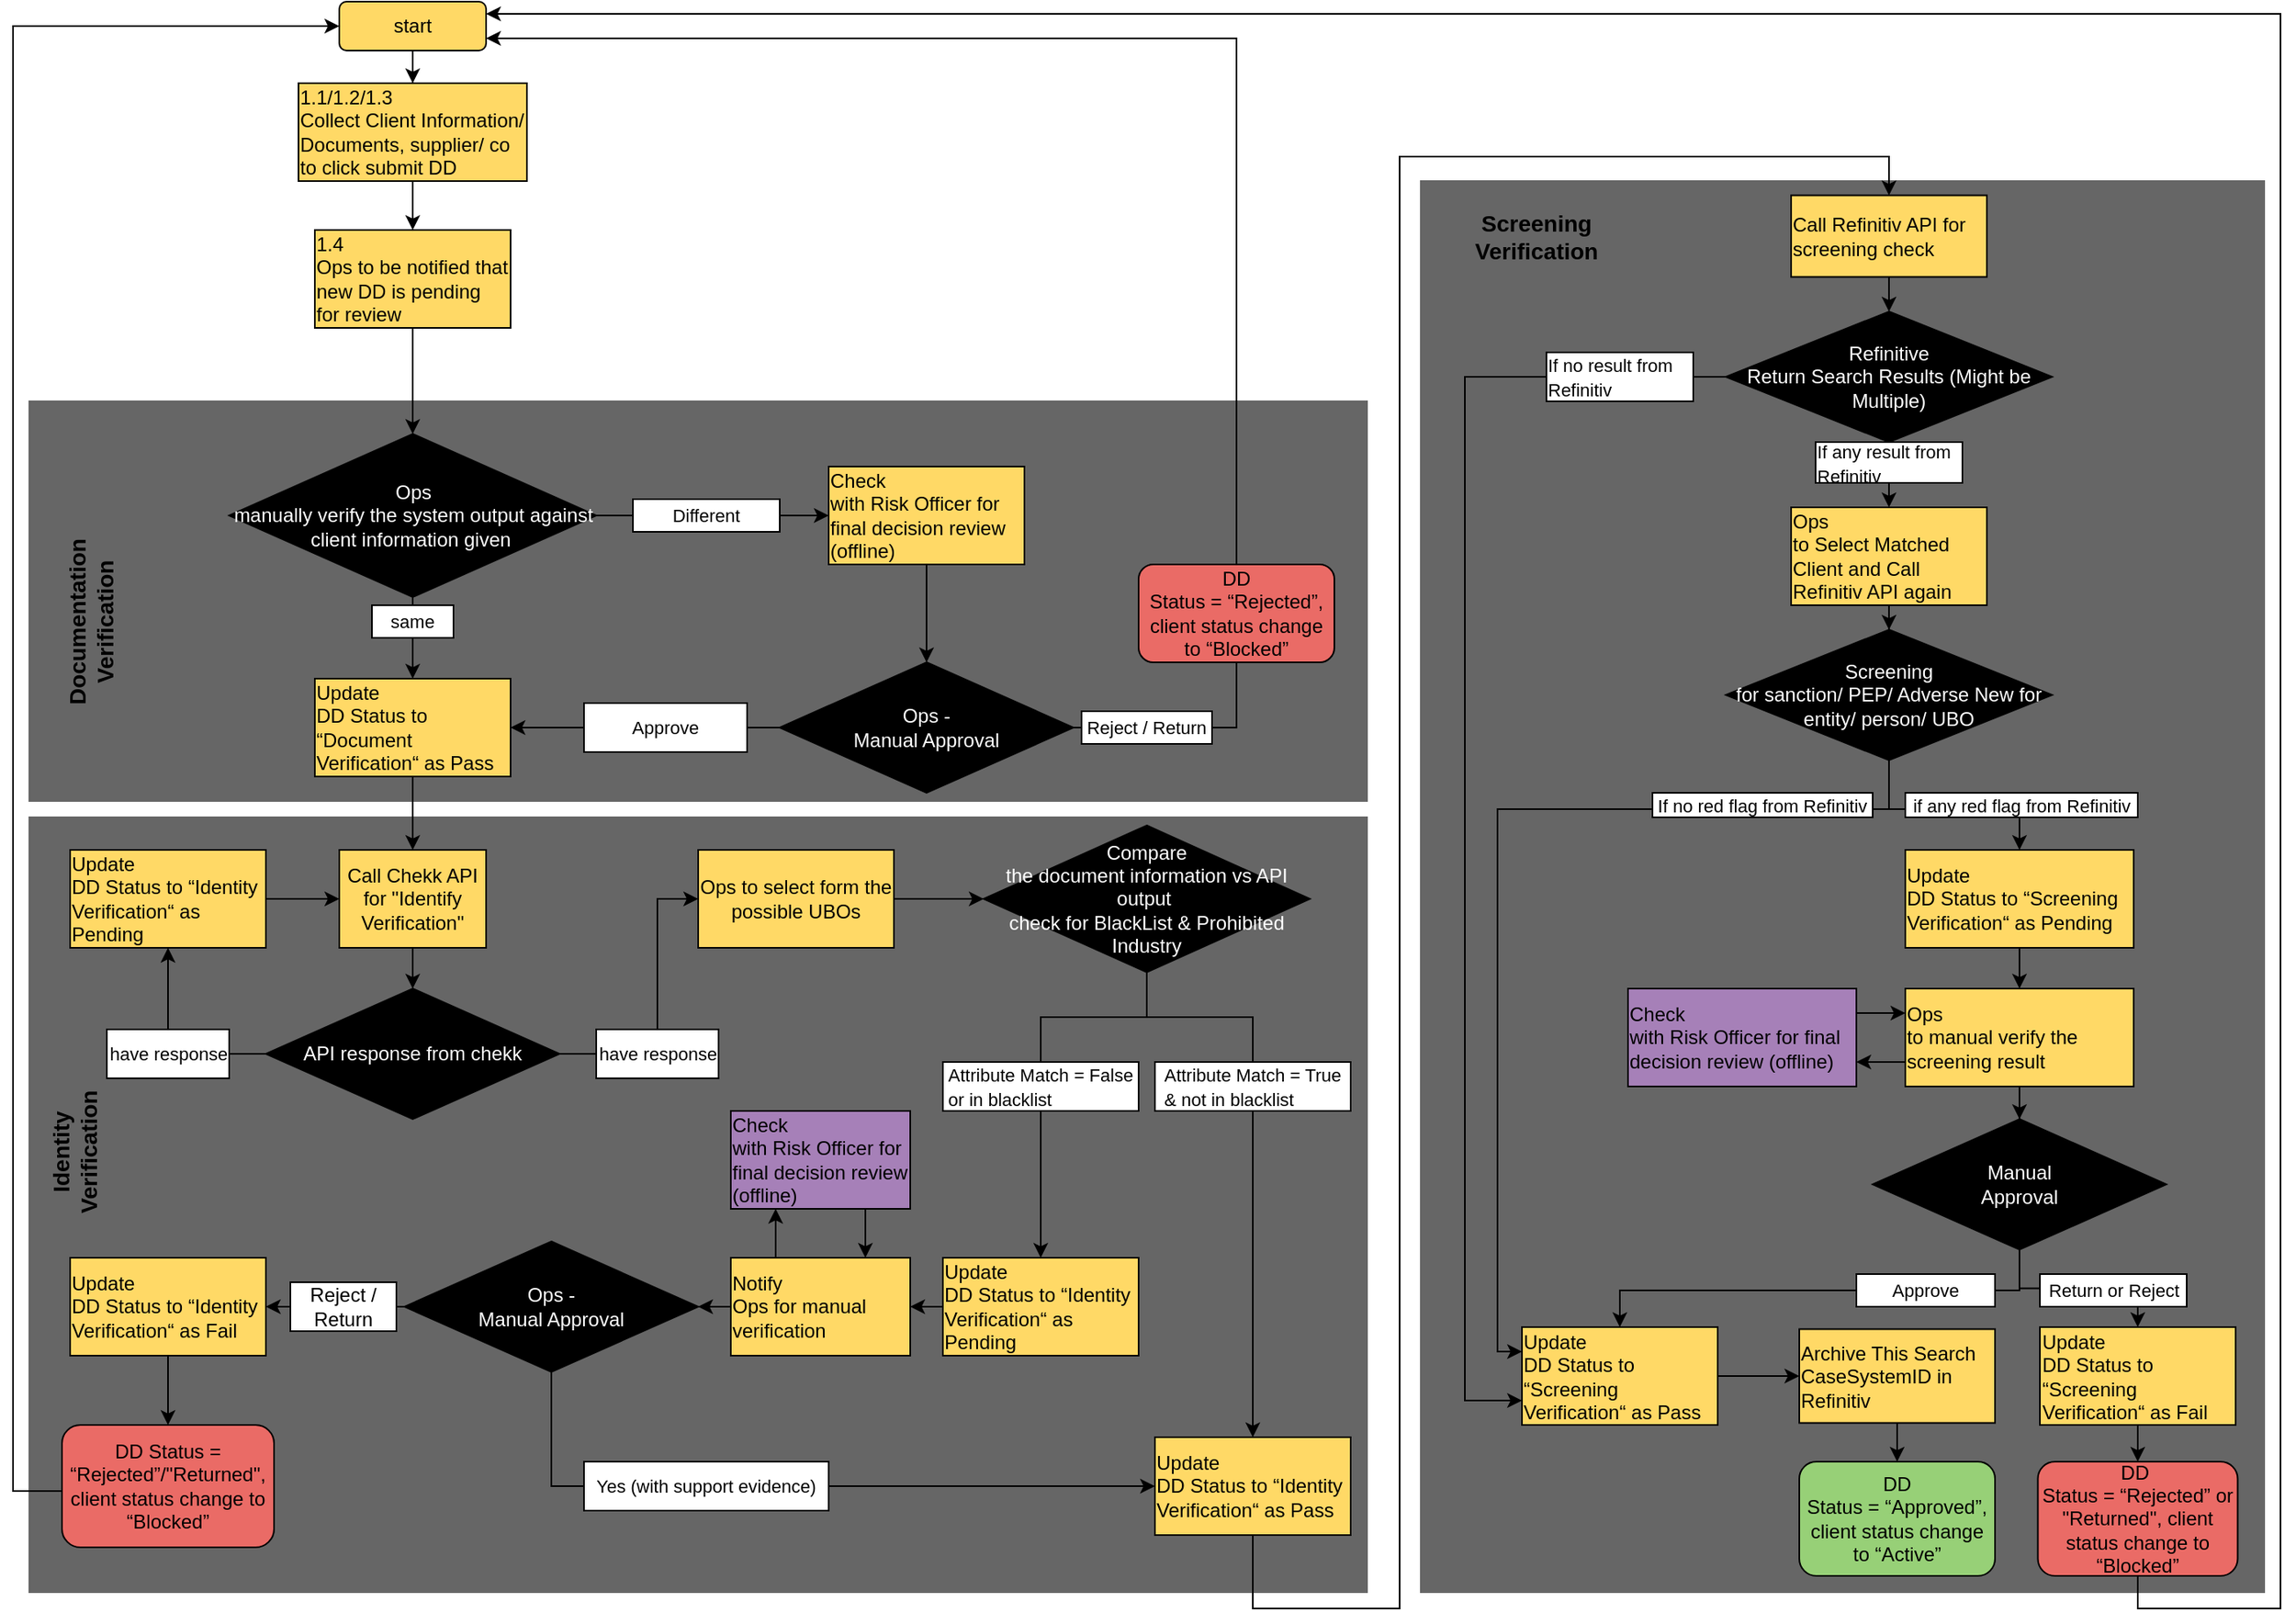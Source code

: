 <mxfile version="14.9.8" type="github" pages="2">
  <diagram id="kWHC2gG5g2iS88VrDAVs" name="Page-1">
    <mxGraphModel dx="1022" dy="2774" grid="1" gridSize="10" guides="1" tooltips="1" connect="1" arrows="1" fold="1" page="1" pageScale="1" pageWidth="1654" pageHeight="1169" math="0" shadow="0">
      <root>
        <mxCell id="0" />
        <mxCell id="1" parent="0" />
        <mxCell id="MEbzQi6l0P7NfeyUnzle-163" value="" style="rounded=0;whiteSpace=wrap;html=1;strokeColor=#666666;fillColor=#666666;fontColor=#333333;" vertex="1" parent="1">
          <mxGeometry x="1043" y="-2140" width="517" height="865" as="geometry" />
        </mxCell>
        <mxCell id="MEbzQi6l0P7NfeyUnzle-85" value="" style="rounded=0;whiteSpace=wrap;html=1;strokeColor=#666666;fillColor=#666666;fontColor=#333333;" vertex="1" parent="1">
          <mxGeometry x="190" y="-1750" width="820" height="475" as="geometry" />
        </mxCell>
        <mxCell id="MEbzQi6l0P7NfeyUnzle-8" value="" style="rounded=0;whiteSpace=wrap;html=1;strokeColor=#666666;fillColor=#666666;fontColor=#333333;" vertex="1" parent="1">
          <mxGeometry x="190" y="-2005" width="820" height="245" as="geometry" />
        </mxCell>
        <mxCell id="MEbzQi6l0P7NfeyUnzle-103" style="edgeStyle=orthogonalEdgeStyle;rounded=0;orthogonalLoop=1;jettySize=auto;html=1;entryX=0.5;entryY=0;entryDx=0;entryDy=0;" edge="1" parent="1" source="6H2roo1ruMOSqoAHm1sy-2" target="6H2roo1ruMOSqoAHm1sy-4">
          <mxGeometry relative="1" as="geometry" />
        </mxCell>
        <mxCell id="6H2roo1ruMOSqoAHm1sy-2" value="start" style="rounded=1;whiteSpace=wrap;html=1;fillColor=#FFD966;" parent="1" vertex="1">
          <mxGeometry x="380" y="-2250" width="90" height="30" as="geometry" />
        </mxCell>
        <mxCell id="MEbzQi6l0P7NfeyUnzle-100" style="edgeStyle=orthogonalEdgeStyle;rounded=0;orthogonalLoop=1;jettySize=auto;html=1;entryX=0.5;entryY=0;entryDx=0;entryDy=0;" edge="1" parent="1" source="6H2roo1ruMOSqoAHm1sy-4" target="6H2roo1ruMOSqoAHm1sy-6">
          <mxGeometry relative="1" as="geometry" />
        </mxCell>
        <mxCell id="6H2roo1ruMOSqoAHm1sy-4" value="&lt;p style=&quot;margin-top: 0pt ; margin-bottom: 0pt ; margin-left: 0in ; text-align: left ; direction: ltr ; unicode-bidi: embed ; word-break: normal&quot;&gt;&lt;span style=&quot;font-family: &amp;#34;arial&amp;#34;&quot;&gt;&lt;font style=&quot;font-size: 12px&quot;&gt;1.1/1.2/1.3&lt;br&gt;Collect Client Information/ Documents, supplier/ co to click submit DD&lt;/font&gt;&lt;/span&gt;&lt;/p&gt;" style="rounded=0;whiteSpace=wrap;html=1;fillColor=#FFD966;" parent="1" vertex="1">
          <mxGeometry x="355" y="-2200" width="140" height="60" as="geometry" />
        </mxCell>
        <mxCell id="MEbzQi6l0P7NfeyUnzle-101" style="edgeStyle=orthogonalEdgeStyle;rounded=0;orthogonalLoop=1;jettySize=auto;html=1;entryX=0.5;entryY=0;entryDx=0;entryDy=0;" edge="1" parent="1" source="6H2roo1ruMOSqoAHm1sy-6" target="6H2roo1ruMOSqoAHm1sy-8">
          <mxGeometry relative="1" as="geometry" />
        </mxCell>
        <mxCell id="6H2roo1ruMOSqoAHm1sy-6" value="&lt;p style=&quot;margin-top: 0pt ; margin-bottom: 0pt ; margin-left: 0in ; text-align: left ; direction: ltr ; unicode-bidi: embed ; word-break: normal&quot;&gt;&lt;span style=&quot;font-family: &amp;#34;arial&amp;#34;&quot;&gt;&lt;font style=&quot;font-size: 12px&quot;&gt;1.4&lt;br&gt;Ops to be notified that new DD is pending for review&lt;/font&gt;&lt;/span&gt;&lt;/p&gt;" style="rounded=0;whiteSpace=wrap;html=1;fillColor=#FFD966;" parent="1" vertex="1">
          <mxGeometry x="365" y="-2110" width="120" height="60" as="geometry" />
        </mxCell>
        <mxCell id="6H2roo1ruMOSqoAHm1sy-10" style="edgeStyle=orthogonalEdgeStyle;rounded=0;orthogonalLoop=1;jettySize=auto;html=1;startArrow=none;entryX=0;entryY=0.5;entryDx=0;entryDy=0;" parent="1" source="6H2roo1ruMOSqoAHm1sy-11" edge="1" target="6H2roo1ruMOSqoAHm1sy-13">
          <mxGeometry relative="1" as="geometry">
            <mxPoint x="680" y="-1935" as="targetPoint" />
          </mxGeometry>
        </mxCell>
        <mxCell id="MEbzQi6l0P7NfeyUnzle-104" style="edgeStyle=orthogonalEdgeStyle;rounded=0;orthogonalLoop=1;jettySize=auto;html=1;entryX=0.5;entryY=0;entryDx=0;entryDy=0;" edge="1" parent="1" source="6H2roo1ruMOSqoAHm1sy-8" target="MEbzQi6l0P7NfeyUnzle-5">
          <mxGeometry relative="1" as="geometry" />
        </mxCell>
        <mxCell id="6H2roo1ruMOSqoAHm1sy-8" value="&lt;p style=&quot;margin-top: 0pt ; margin-bottom: 0pt ; margin-left: 0in ; direction: ltr ; unicode-bidi: embed ; word-break: normal&quot;&gt;&lt;span style=&quot;font-family: &amp;#34;arial&amp;#34; ; color: white&quot;&gt;&lt;font style=&quot;font-size: 12px&quot;&gt;Ops&lt;br&gt;manually verify the system output against client information given&amp;nbsp;&lt;/font&gt;&lt;/span&gt;&lt;/p&gt;" style="rhombus;whiteSpace=wrap;html=1;fillColor=#000000;strokeColor=#000000;" parent="1" vertex="1">
          <mxGeometry x="312.5" y="-1985" width="225" height="100" as="geometry" />
        </mxCell>
        <mxCell id="6H2roo1ruMOSqoAHm1sy-12" value="&lt;font style=&quot;font-size: 11px&quot;&gt;same&lt;/font&gt;" style="rounded=0;whiteSpace=wrap;html=1;strokeColor=#000000;fillColor=#FFFFFF;" parent="1" vertex="1">
          <mxGeometry x="400" y="-1880" width="50" height="20" as="geometry" />
        </mxCell>
        <mxCell id="6H2roo1ruMOSqoAHm1sy-14" style="edgeStyle=orthogonalEdgeStyle;rounded=0;orthogonalLoop=1;jettySize=auto;html=1;entryX=0.5;entryY=0;entryDx=0;entryDy=0;" parent="1" source="6H2roo1ruMOSqoAHm1sy-13" edge="1" target="MEbzQi6l0P7NfeyUnzle-1">
          <mxGeometry relative="1" as="geometry">
            <mxPoint x="740" y="-1835" as="targetPoint" />
          </mxGeometry>
        </mxCell>
        <mxCell id="6H2roo1ruMOSqoAHm1sy-13" value="&lt;p style=&quot;margin-top: 0pt ; margin-bottom: 0pt ; margin-left: 0in ; text-align: left ; direction: ltr ; unicode-bidi: embed ; word-break: normal&quot;&gt;&lt;span style=&quot;font-family: &amp;#34;arial&amp;#34;&quot;&gt;&lt;font style=&quot;font-size: 12px&quot;&gt;Check&lt;br&gt;with Risk Officer for final decision review (offline)&lt;/font&gt;&lt;/span&gt;&lt;/p&gt;" style="rounded=0;whiteSpace=wrap;html=1;strokeColor=#000000;fillColor=#FFD966;" parent="1" vertex="1">
          <mxGeometry x="680" y="-1965" width="120" height="60" as="geometry" />
        </mxCell>
        <mxCell id="MEbzQi6l0P7NfeyUnzle-6" style="edgeStyle=orthogonalEdgeStyle;rounded=0;orthogonalLoop=1;jettySize=auto;html=1;exitX=0;exitY=0.5;exitDx=0;exitDy=0;" edge="1" parent="1" source="MEbzQi6l0P7NfeyUnzle-1" target="MEbzQi6l0P7NfeyUnzle-5">
          <mxGeometry relative="1" as="geometry" />
        </mxCell>
        <mxCell id="MEbzQi6l0P7NfeyUnzle-102" style="edgeStyle=orthogonalEdgeStyle;rounded=0;orthogonalLoop=1;jettySize=auto;html=1;exitX=1;exitY=0.5;exitDx=0;exitDy=0;entryX=1;entryY=0.75;entryDx=0;entryDy=0;" edge="1" parent="1" source="MEbzQi6l0P7NfeyUnzle-1" target="6H2roo1ruMOSqoAHm1sy-2">
          <mxGeometry relative="1" as="geometry">
            <Array as="points">
              <mxPoint x="930" y="-1805" />
              <mxPoint x="930" y="-2227" />
            </Array>
          </mxGeometry>
        </mxCell>
        <mxCell id="MEbzQi6l0P7NfeyUnzle-1" value="&lt;p style=&quot;margin-top: 0pt ; margin-bottom: 0pt ; margin-left: 0in ; direction: ltr ; unicode-bidi: embed ; word-break: normal&quot;&gt;&lt;span style=&quot;font-family: &amp;#34;arial&amp;#34; ; color: white&quot;&gt;&lt;font style=&quot;font-size: 12px&quot;&gt;Ops -&lt;br&gt;Manual Approval&lt;/font&gt;&lt;/span&gt;&lt;/p&gt;" style="rhombus;whiteSpace=wrap;html=1;strokeColor=#000000;fillColor=#000000;" vertex="1" parent="1">
          <mxGeometry x="650" y="-1845" width="180" height="80" as="geometry" />
        </mxCell>
        <mxCell id="MEbzQi6l0P7NfeyUnzle-3" value="&lt;font style=&quot;font-size: 11px&quot;&gt;Reject / Return&lt;/font&gt;" style="rounded=0;whiteSpace=wrap;html=1;strokeColor=#000000;fillColor=#FFFFFF;" vertex="1" parent="1">
          <mxGeometry x="835" y="-1815" width="80" height="20" as="geometry" />
        </mxCell>
        <mxCell id="MEbzQi6l0P7NfeyUnzle-4" value="&lt;p style=&quot;margin-top: 0pt ; margin-bottom: 0pt ; margin-left: 0in ; text-align: left ; direction: ltr ; unicode-bidi: embed ; word-break: normal&quot;&gt;&lt;font face=&quot;arial&quot;&gt;&lt;span style=&quot;font-size: 11px&quot;&gt;Approve&lt;/span&gt;&lt;/font&gt;&lt;/p&gt;" style="rounded=0;whiteSpace=wrap;html=1;strokeColor=#000000;fillColor=#FFFFFF;" vertex="1" parent="1">
          <mxGeometry x="530" y="-1820" width="100" height="30" as="geometry" />
        </mxCell>
        <mxCell id="MEbzQi6l0P7NfeyUnzle-15" style="edgeStyle=orthogonalEdgeStyle;rounded=0;orthogonalLoop=1;jettySize=auto;html=1;entryX=0.5;entryY=0;entryDx=0;entryDy=0;" edge="1" parent="1" source="MEbzQi6l0P7NfeyUnzle-5" target="MEbzQi6l0P7NfeyUnzle-63">
          <mxGeometry relative="1" as="geometry">
            <mxPoint x="430" y="-1860" as="targetPoint" />
          </mxGeometry>
        </mxCell>
        <mxCell id="MEbzQi6l0P7NfeyUnzle-5" value="&lt;p style=&quot;margin-top: 0pt ; margin-bottom: 0pt ; margin-left: 0in ; text-align: left ; direction: ltr ; unicode-bidi: embed ; word-break: normal&quot;&gt;&lt;span style=&quot;font-family: &amp;#34;arial&amp;#34;&quot;&gt;&lt;font style=&quot;font-size: 12px&quot;&gt;Update&lt;br&gt;DD Status to “Document Verification“ as Pass&amp;nbsp;&lt;/font&gt;&lt;/span&gt;&lt;/p&gt;" style="rounded=0;whiteSpace=wrap;html=1;strokeColor=#000000;fillColor=#FFD966;" vertex="1" parent="1">
          <mxGeometry x="365" y="-1835" width="120" height="60" as="geometry" />
        </mxCell>
        <mxCell id="MEbzQi6l0P7NfeyUnzle-9" value="&lt;b&gt;&lt;font style=&quot;font-size: 14px&quot;&gt;Documentation Verification&lt;/font&gt;&lt;/b&gt;" style="text;html=1;strokeColor=none;fillColor=none;align=center;verticalAlign=middle;whiteSpace=wrap;rounded=0;rotation=-90;" vertex="1" parent="1">
          <mxGeometry x="170" y="-1895" width="115" height="50" as="geometry" />
        </mxCell>
        <mxCell id="MEbzQi6l0P7NfeyUnzle-98" style="edgeStyle=orthogonalEdgeStyle;rounded=0;orthogonalLoop=1;jettySize=auto;html=1;exitX=0.5;exitY=1;exitDx=0;exitDy=0;entryX=0.5;entryY=0;entryDx=0;entryDy=0;startArrow=none;" edge="1" parent="1" source="MEbzQi6l0P7NfeyUnzle-17" target="MEbzQi6l0P7NfeyUnzle-20">
          <mxGeometry relative="1" as="geometry" />
        </mxCell>
        <mxCell id="MEbzQi6l0P7NfeyUnzle-125" style="edgeStyle=orthogonalEdgeStyle;rounded=0;orthogonalLoop=1;jettySize=auto;html=1;entryX=0.5;entryY=0;entryDx=0;entryDy=0;startArrow=none;" edge="1" parent="1" source="MEbzQi6l0P7NfeyUnzle-16" target="MEbzQi6l0P7NfeyUnzle-18">
          <mxGeometry relative="1" as="geometry" />
        </mxCell>
        <mxCell id="MEbzQi6l0P7NfeyUnzle-11" value="&lt;p style=&quot;margin-top: 0pt ; margin-bottom: 0pt ; margin-left: 0in ; direction: ltr ; unicode-bidi: embed ; word-break: normal&quot;&gt;&lt;span style=&quot;font-family: &amp;#34;arial&amp;#34; ; color: white&quot;&gt;&lt;font style=&quot;font-size: 12px&quot;&gt;Compare&lt;br&gt;the document information vs API output&amp;nbsp;&lt;/font&gt;&lt;/span&gt;&lt;/p&gt;&lt;span style=&quot;color: rgb(255 , 255 , 255) ; font-family: &amp;#34;arial&amp;#34;&quot;&gt;check for BlackList &amp;amp; Prohibited Industry&lt;/span&gt;" style="rhombus;whiteSpace=wrap;html=1;strokeColor=#000000;fillColor=#000000;" vertex="1" parent="1">
          <mxGeometry x="775" y="-1745" width="200" height="90" as="geometry" />
        </mxCell>
        <mxCell id="MEbzQi6l0P7NfeyUnzle-107" style="edgeStyle=orthogonalEdgeStyle;rounded=0;orthogonalLoop=1;jettySize=auto;html=1;entryX=0;entryY=0.5;entryDx=0;entryDy=0;" edge="1" parent="1" source="MEbzQi6l0P7NfeyUnzle-13" target="MEbzQi6l0P7NfeyUnzle-11">
          <mxGeometry relative="1" as="geometry" />
        </mxCell>
        <mxCell id="MEbzQi6l0P7NfeyUnzle-13" value="Ops to select form the possible UBOs" style="rounded=0;whiteSpace=wrap;html=1;strokeColor=#000000;fillColor=#FFD966;" vertex="1" parent="1">
          <mxGeometry x="600" y="-1730" width="120" height="60" as="geometry" />
        </mxCell>
        <mxCell id="MEbzQi6l0P7NfeyUnzle-72" style="edgeStyle=orthogonalEdgeStyle;rounded=0;orthogonalLoop=1;jettySize=auto;html=1;exitX=0;exitY=0.5;exitDx=0;exitDy=0;entryX=1;entryY=0.5;entryDx=0;entryDy=0;" edge="1" parent="1" source="MEbzQi6l0P7NfeyUnzle-18" target="MEbzQi6l0P7NfeyUnzle-22">
          <mxGeometry relative="1" as="geometry" />
        </mxCell>
        <mxCell id="MEbzQi6l0P7NfeyUnzle-18" value="&lt;p style=&quot;margin-top: 0pt ; margin-bottom: 0pt ; margin-left: 0in ; text-align: left ; direction: ltr ; unicode-bidi: embed ; word-break: normal&quot;&gt;&lt;span style=&quot;font-family: &amp;#34;arial&amp;#34;&quot;&gt;&lt;font style=&quot;font-size: 12px&quot;&gt;Update&lt;br&gt;DD Status to “Identity Verification“ as Pending&lt;/font&gt;&lt;/span&gt;&lt;/p&gt;" style="rounded=0;whiteSpace=wrap;html=1;strokeColor=#000000;fillColor=#FFD966;" vertex="1" parent="1">
          <mxGeometry x="750" y="-1480" width="120" height="60" as="geometry" />
        </mxCell>
        <mxCell id="MEbzQi6l0P7NfeyUnzle-145" style="edgeStyle=orthogonalEdgeStyle;rounded=0;orthogonalLoop=1;jettySize=auto;html=1;entryX=0.5;entryY=0;entryDx=0;entryDy=0;" edge="1" parent="1" source="MEbzQi6l0P7NfeyUnzle-20" target="MEbzQi6l0P7NfeyUnzle-40">
          <mxGeometry relative="1" as="geometry">
            <Array as="points">
              <mxPoint x="940" y="-1265" />
              <mxPoint x="1030" y="-1265" />
              <mxPoint x="1030" y="-2155" />
              <mxPoint x="1330" y="-2155" />
            </Array>
          </mxGeometry>
        </mxCell>
        <mxCell id="MEbzQi6l0P7NfeyUnzle-20" value="&lt;p style=&quot;margin-top: 0pt ; margin-bottom: 0pt ; margin-left: 0in ; text-align: left ; direction: ltr ; unicode-bidi: embed ; word-break: normal&quot;&gt;&lt;span style=&quot;font-family: &amp;#34;arial&amp;#34;&quot;&gt;&lt;font style=&quot;font-size: 12px&quot;&gt;Update&lt;br&gt;DD Status to “Identity Verification“ as Pass&lt;/font&gt;&lt;/span&gt;&lt;/p&gt;" style="rounded=0;whiteSpace=wrap;html=1;strokeColor=#000000;fillColor=#FFD966;" vertex="1" parent="1">
          <mxGeometry x="880" y="-1370" width="120" height="60" as="geometry" />
        </mxCell>
        <mxCell id="MEbzQi6l0P7NfeyUnzle-132" style="edgeStyle=orthogonalEdgeStyle;rounded=0;orthogonalLoop=1;jettySize=auto;html=1;entryX=1;entryY=0.5;entryDx=0;entryDy=0;" edge="1" parent="1" source="MEbzQi6l0P7NfeyUnzle-22" target="MEbzQi6l0P7NfeyUnzle-31">
          <mxGeometry relative="1" as="geometry" />
        </mxCell>
        <mxCell id="MEbzQi6l0P7NfeyUnzle-167" style="edgeStyle=orthogonalEdgeStyle;rounded=0;orthogonalLoop=1;jettySize=auto;html=1;entryX=0.25;entryY=1;entryDx=0;entryDy=0;exitX=0.25;exitY=0;exitDx=0;exitDy=0;" edge="1" parent="1" source="MEbzQi6l0P7NfeyUnzle-22" target="MEbzQi6l0P7NfeyUnzle-24">
          <mxGeometry relative="1" as="geometry" />
        </mxCell>
        <mxCell id="MEbzQi6l0P7NfeyUnzle-22" value="&lt;p style=&quot;margin-top: 0pt ; margin-bottom: 0pt ; margin-left: 0in ; text-align: left ; direction: ltr ; unicode-bidi: embed ; word-break: normal&quot;&gt;&lt;span style=&quot;font-family: &amp;#34;arial&amp;#34;&quot;&gt;&lt;font style=&quot;font-size: 12px&quot;&gt;Notify&lt;br&gt;Ops for manual verification&lt;/font&gt;&lt;/span&gt;&lt;/p&gt;" style="rounded=0;whiteSpace=wrap;html=1;strokeColor=#000000;fillColor=#FFD966;" vertex="1" parent="1">
          <mxGeometry x="620" y="-1480" width="110" height="60" as="geometry" />
        </mxCell>
        <mxCell id="MEbzQi6l0P7NfeyUnzle-166" style="edgeStyle=orthogonalEdgeStyle;rounded=0;orthogonalLoop=1;jettySize=auto;html=1;entryX=0.75;entryY=0;entryDx=0;entryDy=0;exitX=0.75;exitY=1;exitDx=0;exitDy=0;" edge="1" parent="1" source="MEbzQi6l0P7NfeyUnzle-24" target="MEbzQi6l0P7NfeyUnzle-22">
          <mxGeometry relative="1" as="geometry" />
        </mxCell>
        <mxCell id="MEbzQi6l0P7NfeyUnzle-24" value="&lt;p style=&quot;margin-top: 0pt ; margin-bottom: 0pt ; margin-left: 0in ; text-align: left ; direction: ltr ; unicode-bidi: embed ; word-break: normal&quot;&gt;&lt;span style=&quot;font-family: &amp;#34;arial&amp;#34;&quot;&gt;&lt;font style=&quot;font-size: 12px&quot;&gt;Check&lt;br&gt;with Risk Officer for final decision review (offline)&lt;/font&gt;&lt;/span&gt;&lt;/p&gt;" style="rounded=0;whiteSpace=wrap;html=1;strokeColor=#000000;fillColor=#A680B8;" vertex="1" parent="1">
          <mxGeometry x="620" y="-1570" width="110" height="60" as="geometry" />
        </mxCell>
        <mxCell id="MEbzQi6l0P7NfeyUnzle-87" style="edgeStyle=orthogonalEdgeStyle;rounded=0;orthogonalLoop=1;jettySize=auto;html=1;entryX=0.5;entryY=0;entryDx=0;entryDy=0;" edge="1" parent="1" source="MEbzQi6l0P7NfeyUnzle-30" target="MEbzQi6l0P7NfeyUnzle-37">
          <mxGeometry relative="1" as="geometry" />
        </mxCell>
        <mxCell id="MEbzQi6l0P7NfeyUnzle-30" value="&lt;p style=&quot;margin-top: 0pt ; margin-bottom: 0pt ; margin-left: 0in ; text-align: left ; direction: ltr ; unicode-bidi: embed ; word-break: normal&quot;&gt;&lt;span style=&quot;font-family: &amp;#34;arial&amp;#34;&quot;&gt;&lt;font style=&quot;font-size: 12px&quot;&gt;Update&lt;br&gt;DD Status to “Identity Verification“ as Fail&lt;/font&gt;&lt;/span&gt;&lt;/p&gt;" style="rounded=0;whiteSpace=wrap;html=1;strokeColor=#000000;fillColor=#FFD966;" vertex="1" parent="1">
          <mxGeometry x="215" y="-1480" width="120" height="60" as="geometry" />
        </mxCell>
        <mxCell id="MEbzQi6l0P7NfeyUnzle-136" style="edgeStyle=orthogonalEdgeStyle;rounded=0;orthogonalLoop=1;jettySize=auto;html=1;entryX=0;entryY=0.5;entryDx=0;entryDy=0;exitX=0.5;exitY=1;exitDx=0;exitDy=0;" edge="1" parent="1" source="MEbzQi6l0P7NfeyUnzle-31" target="MEbzQi6l0P7NfeyUnzle-20">
          <mxGeometry relative="1" as="geometry" />
        </mxCell>
        <mxCell id="MEbzQi6l0P7NfeyUnzle-138" style="edgeStyle=orthogonalEdgeStyle;rounded=0;orthogonalLoop=1;jettySize=auto;html=1;entryX=1;entryY=0.5;entryDx=0;entryDy=0;" edge="1" parent="1" source="MEbzQi6l0P7NfeyUnzle-31" target="MEbzQi6l0P7NfeyUnzle-30">
          <mxGeometry relative="1" as="geometry" />
        </mxCell>
        <mxCell id="MEbzQi6l0P7NfeyUnzle-31" value="&lt;p style=&quot;margin-top: 0pt ; margin-bottom: 0pt ; margin-left: 0in ; direction: ltr ; unicode-bidi: embed ; word-break: normal&quot;&gt;&lt;span style=&quot;font-family: &amp;#34;arial&amp;#34; ; color: white&quot;&gt;&lt;font style=&quot;font-size: 12px&quot;&gt;Ops -&lt;br&gt;Manual Approval&lt;/font&gt;&lt;/span&gt;&lt;/p&gt;" style="rhombus;whiteSpace=wrap;html=1;strokeColor=#000000;fillColor=#000000;" vertex="1" parent="1">
          <mxGeometry x="420" y="-1490" width="180" height="80" as="geometry" />
        </mxCell>
        <mxCell id="MEbzQi6l0P7NfeyUnzle-144" style="edgeStyle=orthogonalEdgeStyle;rounded=0;orthogonalLoop=1;jettySize=auto;html=1;entryX=0;entryY=0.5;entryDx=0;entryDy=0;exitX=0;exitY=0.5;exitDx=0;exitDy=0;" edge="1" parent="1" source="MEbzQi6l0P7NfeyUnzle-37" target="6H2roo1ruMOSqoAHm1sy-2">
          <mxGeometry relative="1" as="geometry">
            <Array as="points">
              <mxPoint x="180" y="-1337" />
              <mxPoint x="180" y="-2235" />
            </Array>
          </mxGeometry>
        </mxCell>
        <mxCell id="MEbzQi6l0P7NfeyUnzle-37" value="&lt;p style=&quot;margin-top: 0pt ; margin-bottom: 0pt ; margin-left: 0in ; direction: ltr ; unicode-bidi: embed ; word-break: normal&quot;&gt;&lt;span style=&quot;font-family: &amp;#34;arial&amp;#34;&quot;&gt;&lt;font style=&quot;font-size: 12px&quot;&gt;DD Status = “Rejected”/&quot;Returned&quot;, client status change to “Blocked”&lt;/font&gt;&lt;/span&gt;&lt;/p&gt;" style="rounded=1;whiteSpace=wrap;html=1;strokeColor=#000000;fillColor=#EA6B66;" vertex="1" parent="1">
          <mxGeometry x="210" y="-1377.5" width="130" height="75" as="geometry" />
        </mxCell>
        <mxCell id="MEbzQi6l0P7NfeyUnzle-83" style="edgeStyle=orthogonalEdgeStyle;rounded=0;orthogonalLoop=1;jettySize=auto;html=1;exitX=0.5;exitY=1;exitDx=0;exitDy=0;entryX=0.5;entryY=0;entryDx=0;entryDy=0;" edge="1" parent="1" source="MEbzQi6l0P7NfeyUnzle-40" target="MEbzQi6l0P7NfeyUnzle-41">
          <mxGeometry relative="1" as="geometry" />
        </mxCell>
        <mxCell id="MEbzQi6l0P7NfeyUnzle-40" value="&lt;p style=&quot;margin-top: 0pt ; margin-bottom: 0pt ; margin-left: 0in ; text-align: left ; direction: ltr ; unicode-bidi: embed ; word-break: normal&quot;&gt;&lt;font face=&quot;arial&quot;&gt;Call Refinitiv API for screening check&lt;/font&gt;&lt;/p&gt;" style="rounded=0;whiteSpace=wrap;html=1;strokeColor=#000000;fillColor=#FFD966;" vertex="1" parent="1">
          <mxGeometry x="1270" y="-2131.25" width="120" height="50" as="geometry" />
        </mxCell>
        <mxCell id="MEbzQi6l0P7NfeyUnzle-149" style="edgeStyle=orthogonalEdgeStyle;rounded=0;orthogonalLoop=1;jettySize=auto;html=1;entryX=0.5;entryY=0;entryDx=0;entryDy=0;startArrow=none;" edge="1" parent="1" target="MEbzQi6l0P7NfeyUnzle-47">
          <mxGeometry relative="1" as="geometry">
            <mxPoint x="1330" y="-1955" as="sourcePoint" />
          </mxGeometry>
        </mxCell>
        <mxCell id="MEbzQi6l0P7NfeyUnzle-174" style="edgeStyle=orthogonalEdgeStyle;rounded=0;orthogonalLoop=1;jettySize=auto;html=1;entryX=0;entryY=0.75;entryDx=0;entryDy=0;" edge="1" parent="1" source="MEbzQi6l0P7NfeyUnzle-41" target="MEbzQi6l0P7NfeyUnzle-62">
          <mxGeometry relative="1" as="geometry">
            <Array as="points">
              <mxPoint x="1070" y="-2020" />
              <mxPoint x="1070" y="-1392" />
            </Array>
          </mxGeometry>
        </mxCell>
        <mxCell id="MEbzQi6l0P7NfeyUnzle-41" value="&lt;p style=&quot;margin-top: 0pt ; margin-bottom: 0pt ; margin-left: 0in ; direction: ltr ; unicode-bidi: embed ; word-break: normal&quot;&gt;&lt;span style=&quot;font-family: &amp;#34;arial&amp;#34; ; color: white&quot;&gt;&lt;font style=&quot;font-size: 12px&quot;&gt;Refinitive&lt;br&gt;Return Search Results (Might be Multiple)&lt;/font&gt;&lt;/span&gt;&lt;/p&gt;" style="rhombus;whiteSpace=wrap;html=1;strokeColor=#000000;fillColor=#000000;" vertex="1" parent="1">
          <mxGeometry x="1230" y="-2060" width="200" height="80" as="geometry" />
        </mxCell>
        <mxCell id="MEbzQi6l0P7NfeyUnzle-43" value="&lt;p style=&quot;margin-top: 0pt ; margin-bottom: 0pt ; margin-left: 0in ; text-align: left ; direction: ltr ; unicode-bidi: embed ; word-break: normal&quot;&gt;&lt;font style=&quot;font-size: 11px&quot;&gt;&lt;span style=&quot;font-family: &amp;#34;arial&amp;#34;&quot;&gt;If no&amp;nbsp;&lt;/span&gt;&lt;span style=&quot;font-family: &amp;#34;arial&amp;#34;&quot;&gt;result from &lt;/span&gt;&lt;span style=&quot;font-family: &amp;#34;arial&amp;#34;&quot;&gt;Refinitiv&lt;/span&gt;&lt;/font&gt;&lt;/p&gt;" style="rounded=0;whiteSpace=wrap;html=1;strokeColor=#000000;fillColor=#FFFFFF;" vertex="1" parent="1">
          <mxGeometry x="1120" y="-2035" width="90" height="30" as="geometry" />
        </mxCell>
        <mxCell id="MEbzQi6l0P7NfeyUnzle-150" style="edgeStyle=orthogonalEdgeStyle;rounded=0;orthogonalLoop=1;jettySize=auto;html=1;entryX=0.5;entryY=0;entryDx=0;entryDy=0;" edge="1" parent="1" source="MEbzQi6l0P7NfeyUnzle-47" target="MEbzQi6l0P7NfeyUnzle-48">
          <mxGeometry relative="1" as="geometry" />
        </mxCell>
        <mxCell id="MEbzQi6l0P7NfeyUnzle-47" value="&lt;p style=&quot;margin-top: 0pt ; margin-bottom: 0pt ; margin-left: 0in ; text-align: left ; direction: ltr ; unicode-bidi: embed ; word-break: normal&quot;&gt;&lt;span style=&quot;font-family: &amp;#34;arial&amp;#34;&quot;&gt;&lt;font style=&quot;font-size: 12px&quot;&gt;Ops&lt;br&gt;to Select Matched Client and Call Refinitiv API again&lt;/font&gt;&lt;/span&gt;&lt;/p&gt;" style="rounded=0;whiteSpace=wrap;html=1;strokeColor=#000000;fillColor=#FFD966;" vertex="1" parent="1">
          <mxGeometry x="1270" y="-1940" width="120" height="60" as="geometry" />
        </mxCell>
        <mxCell id="MEbzQi6l0P7NfeyUnzle-151" style="edgeStyle=orthogonalEdgeStyle;rounded=0;orthogonalLoop=1;jettySize=auto;html=1;entryX=0;entryY=0.25;entryDx=0;entryDy=0;exitX=0.5;exitY=1;exitDx=0;exitDy=0;" edge="1" parent="1" source="MEbzQi6l0P7NfeyUnzle-48" target="MEbzQi6l0P7NfeyUnzle-62">
          <mxGeometry relative="1" as="geometry">
            <mxPoint x="1255" y="-1730.0" as="targetPoint" />
            <Array as="points">
              <mxPoint x="1330" y="-1755" />
              <mxPoint x="1090" y="-1755" />
              <mxPoint x="1090" y="-1422" />
            </Array>
          </mxGeometry>
        </mxCell>
        <mxCell id="MEbzQi6l0P7NfeyUnzle-153" style="edgeStyle=orthogonalEdgeStyle;rounded=0;orthogonalLoop=1;jettySize=auto;html=1;entryX=0.5;entryY=0;entryDx=0;entryDy=0;" edge="1" parent="1" source="MEbzQi6l0P7NfeyUnzle-48" target="MEbzQi6l0P7NfeyUnzle-52">
          <mxGeometry relative="1" as="geometry">
            <Array as="points">
              <mxPoint x="1330" y="-1755" />
              <mxPoint x="1410" y="-1755" />
            </Array>
          </mxGeometry>
        </mxCell>
        <mxCell id="MEbzQi6l0P7NfeyUnzle-48" value="&lt;p style=&quot;margin-top: 0pt ; margin-bottom: 0pt ; margin-left: 0in ; direction: ltr ; unicode-bidi: embed ; word-break: normal&quot;&gt;&lt;span style=&quot;font-family: &amp;#34;arial&amp;#34; ; color: white&quot;&gt;&lt;font style=&quot;font-size: 12px&quot;&gt;Screening&lt;br&gt;for sanction/ PEP/ Adverse New for entity/ person/ UBO&lt;/font&gt;&lt;/span&gt;&lt;/p&gt;" style="rhombus;whiteSpace=wrap;html=1;strokeColor=#000000;fillColor=#000000;" vertex="1" parent="1">
          <mxGeometry x="1230" y="-1865" width="200" height="80" as="geometry" />
        </mxCell>
        <mxCell id="MEbzQi6l0P7NfeyUnzle-49" value="&lt;p style=&quot;margin-top: 0pt ; margin-bottom: 0pt ; margin-left: 0in ; text-align: left ; direction: ltr ; unicode-bidi: embed ; word-break: normal&quot;&gt;&lt;span style=&quot;font-family: &amp;#34;arial&amp;#34;&quot;&gt;&lt;font style=&quot;font-size: 11px&quot;&gt;If no red flag from Refinitiv&lt;/font&gt;&lt;/span&gt;&lt;/p&gt;" style="rounded=0;whiteSpace=wrap;html=1;strokeColor=#000000;fillColor=#FFFFFF;" vertex="1" parent="1">
          <mxGeometry x="1185" y="-1765" width="135" height="15" as="geometry" />
        </mxCell>
        <mxCell id="MEbzQi6l0P7NfeyUnzle-50" value="&lt;p style=&quot;margin-top: 0pt ; margin-bottom: 0pt ; margin-left: 0in ; text-align: left ; direction: ltr ; unicode-bidi: embed ; word-break: normal&quot;&gt;&lt;span style=&quot;font-family: &amp;#34;arial&amp;#34;&quot;&gt;&lt;font style=&quot;font-size: 11px&quot;&gt;if any red flag from Refinitiv&lt;/font&gt;&lt;/span&gt;&lt;/p&gt;" style="rounded=0;whiteSpace=wrap;html=1;strokeColor=#000000;fillColor=#FFFFFF;" vertex="1" parent="1">
          <mxGeometry x="1340" y="-1765" width="142.5" height="15" as="geometry" />
        </mxCell>
        <mxCell id="MEbzQi6l0P7NfeyUnzle-154" style="edgeStyle=orthogonalEdgeStyle;rounded=0;orthogonalLoop=1;jettySize=auto;html=1;entryX=0.5;entryY=0;entryDx=0;entryDy=0;" edge="1" parent="1" source="MEbzQi6l0P7NfeyUnzle-52" target="MEbzQi6l0P7NfeyUnzle-53">
          <mxGeometry relative="1" as="geometry" />
        </mxCell>
        <mxCell id="MEbzQi6l0P7NfeyUnzle-52" value="&lt;p style=&quot;margin-top: 0pt ; margin-bottom: 0pt ; margin-left: 0in ; text-align: left ; direction: ltr ; unicode-bidi: embed ; word-break: normal&quot;&gt;&lt;span style=&quot;font-family: &amp;#34;arial&amp;#34;&quot;&gt;&lt;font style=&quot;font-size: 12px&quot;&gt;Update&lt;br&gt;DD Status to “Screening Verification“ as Pending&lt;/font&gt;&lt;/span&gt;&lt;/p&gt;" style="rounded=0;whiteSpace=wrap;html=1;strokeColor=#000000;fillColor=#FFD966;" vertex="1" parent="1">
          <mxGeometry x="1340" y="-1730" width="140" height="60" as="geometry" />
        </mxCell>
        <mxCell id="MEbzQi6l0P7NfeyUnzle-155" style="edgeStyle=orthogonalEdgeStyle;rounded=0;orthogonalLoop=1;jettySize=auto;html=1;entryX=0.5;entryY=0;entryDx=0;entryDy=0;" edge="1" parent="1" source="MEbzQi6l0P7NfeyUnzle-53" target="MEbzQi6l0P7NfeyUnzle-58">
          <mxGeometry relative="1" as="geometry" />
        </mxCell>
        <mxCell id="MEbzQi6l0P7NfeyUnzle-178" style="edgeStyle=orthogonalEdgeStyle;rounded=0;orthogonalLoop=1;jettySize=auto;html=1;entryX=1;entryY=0.75;entryDx=0;entryDy=0;exitX=0;exitY=0.75;exitDx=0;exitDy=0;" edge="1" parent="1" source="MEbzQi6l0P7NfeyUnzle-53" target="MEbzQi6l0P7NfeyUnzle-54">
          <mxGeometry relative="1" as="geometry" />
        </mxCell>
        <mxCell id="MEbzQi6l0P7NfeyUnzle-53" value="&lt;p style=&quot;margin-top: 0pt ; margin-bottom: 0pt ; margin-left: 0in ; text-align: left ; direction: ltr ; unicode-bidi: embed ; word-break: normal&quot;&gt;&lt;span style=&quot;font-family: &amp;#34;arial&amp;#34;&quot;&gt;&lt;font style=&quot;font-size: 12px&quot;&gt;Ops&lt;br&gt;to manual verify the screening result&lt;/font&gt;&lt;/span&gt;&lt;/p&gt;" style="rounded=0;whiteSpace=wrap;html=1;strokeColor=#000000;fillColor=#FFD966;" vertex="1" parent="1">
          <mxGeometry x="1340" y="-1645" width="140" height="60" as="geometry" />
        </mxCell>
        <mxCell id="MEbzQi6l0P7NfeyUnzle-179" style="edgeStyle=orthogonalEdgeStyle;rounded=0;orthogonalLoop=1;jettySize=auto;html=1;entryX=0;entryY=0.25;entryDx=0;entryDy=0;exitX=1;exitY=0.25;exitDx=0;exitDy=0;" edge="1" parent="1" source="MEbzQi6l0P7NfeyUnzle-54" target="MEbzQi6l0P7NfeyUnzle-53">
          <mxGeometry relative="1" as="geometry" />
        </mxCell>
        <mxCell id="MEbzQi6l0P7NfeyUnzle-54" value="&lt;p style=&quot;margin-top: 0pt ; margin-bottom: 0pt ; margin-left: 0in ; text-align: left ; direction: ltr ; unicode-bidi: embed ; word-break: normal&quot;&gt;&lt;span style=&quot;font-family: &amp;#34;arial&amp;#34;&quot;&gt;&lt;font style=&quot;font-size: 12px&quot;&gt;Check&lt;br&gt;with Risk Officer for final decision review (offline)&lt;/font&gt;&lt;/span&gt;&lt;/p&gt;" style="rounded=0;whiteSpace=wrap;html=1;strokeColor=#000000;fillColor=#A680B8;" vertex="1" parent="1">
          <mxGeometry x="1170" y="-1645" width="140" height="60" as="geometry" />
        </mxCell>
        <mxCell id="MEbzQi6l0P7NfeyUnzle-162" style="edgeStyle=orthogonalEdgeStyle;rounded=0;orthogonalLoop=1;jettySize=auto;html=1;entryX=1;entryY=0.25;entryDx=0;entryDy=0;exitX=0.5;exitY=1;exitDx=0;exitDy=0;" edge="1" parent="1" source="MEbzQi6l0P7NfeyUnzle-56" target="6H2roo1ruMOSqoAHm1sy-2">
          <mxGeometry relative="1" as="geometry">
            <Array as="points">
              <mxPoint x="1483" y="-1265" />
              <mxPoint x="1570" y="-1265" />
              <mxPoint x="1570" y="-2242" />
            </Array>
          </mxGeometry>
        </mxCell>
        <mxCell id="MEbzQi6l0P7NfeyUnzle-56" value="&lt;p style=&quot;margin-top: 0pt ; margin-bottom: 0pt ; margin-left: 0in ; direction: ltr ; unicode-bidi: embed ; word-break: normal&quot;&gt;&lt;span style=&quot;font-family: &amp;#34;arial&amp;#34;&quot;&gt;&lt;font style=&quot;font-size: 12px&quot;&gt;DD&amp;nbsp;&lt;/font&gt;&lt;/span&gt;&lt;/p&gt;&lt;p style=&quot;margin-top: 0pt ; margin-bottom: 0pt ; margin-left: 0in ; direction: ltr ; unicode-bidi: embed ; word-break: normal&quot;&gt;&lt;span style=&quot;font-family: &amp;#34;arial&amp;#34;&quot;&gt;&lt;font style=&quot;font-size: 12px&quot;&gt;Status = “Rejected” or &quot;Returned&quot;, client status change to “Blocked”&lt;/font&gt;&lt;/span&gt;&lt;/p&gt;" style="rounded=1;whiteSpace=wrap;html=1;strokeColor=#000000;fillColor=#EA6B66;" vertex="1" parent="1">
          <mxGeometry x="1421.25" y="-1355" width="122.5" height="70" as="geometry" />
        </mxCell>
        <mxCell id="MEbzQi6l0P7NfeyUnzle-57" value="&lt;p style=&quot;margin-top: 0pt ; margin-bottom: 0pt ; margin-left: 0in ; direction: ltr ; unicode-bidi: embed ; word-break: normal&quot;&gt;&lt;span style=&quot;font-family: &amp;#34;arial&amp;#34;&quot;&gt;&lt;font style=&quot;font-size: 12px&quot;&gt;DD&lt;br&gt;Status = “Approved”, client status change to “Active”&lt;/font&gt;&lt;/span&gt;&lt;/p&gt;" style="rounded=1;whiteSpace=wrap;html=1;strokeColor=#000000;fillColor=#97D077;" vertex="1" parent="1">
          <mxGeometry x="1275" y="-1355" width="120" height="70" as="geometry" />
        </mxCell>
        <mxCell id="MEbzQi6l0P7NfeyUnzle-158" style="edgeStyle=orthogonalEdgeStyle;rounded=0;orthogonalLoop=1;jettySize=auto;html=1;entryX=0.5;entryY=0;entryDx=0;entryDy=0;" edge="1" parent="1" source="MEbzQi6l0P7NfeyUnzle-58" target="MEbzQi6l0P7NfeyUnzle-62">
          <mxGeometry relative="1" as="geometry">
            <Array as="points">
              <mxPoint x="1410" y="-1460" />
              <mxPoint x="1165" y="-1460" />
            </Array>
          </mxGeometry>
        </mxCell>
        <mxCell id="MEbzQi6l0P7NfeyUnzle-159" style="edgeStyle=orthogonalEdgeStyle;rounded=0;orthogonalLoop=1;jettySize=auto;html=1;entryX=0.5;entryY=0;entryDx=0;entryDy=0;" edge="1" parent="1" source="MEbzQi6l0P7NfeyUnzle-58" target="MEbzQi6l0P7NfeyUnzle-61">
          <mxGeometry relative="1" as="geometry" />
        </mxCell>
        <mxCell id="MEbzQi6l0P7NfeyUnzle-58" value="&lt;p style=&quot;margin-top: 0pt ; margin-bottom: 0pt ; margin-left: 0in ; direction: ltr ; unicode-bidi: embed ; word-break: normal&quot;&gt;&lt;span style=&quot;color: white ; font-family: &amp;#34;arial&amp;#34;&quot;&gt;&lt;font style=&quot;font-size: 12px&quot;&gt;Manual&lt;br&gt;Approval&lt;/font&gt;&lt;/span&gt;&lt;br&gt;&lt;/p&gt;" style="rhombus;whiteSpace=wrap;html=1;strokeColor=#000000;fillColor=#000000;" vertex="1" parent="1">
          <mxGeometry x="1320" y="-1565" width="180" height="80" as="geometry" />
        </mxCell>
        <mxCell id="MEbzQi6l0P7NfeyUnzle-59" value="&lt;p style=&quot;margin-top: 0pt ; margin-bottom: 0pt ; margin-left: 0in ; direction: ltr ; unicode-bidi: embed ; word-break: normal&quot;&gt;&lt;font face=&quot;arial&quot;&gt;&lt;span style=&quot;font-size: 11px&quot;&gt;Approve&lt;/span&gt;&lt;/font&gt;&lt;/p&gt;" style="rounded=0;whiteSpace=wrap;html=1;strokeColor=#000000;fillColor=#FFFFFF;" vertex="1" parent="1">
          <mxGeometry x="1310" y="-1470" width="85" height="20" as="geometry" />
        </mxCell>
        <mxCell id="MEbzQi6l0P7NfeyUnzle-60" value="&lt;font style=&quot;font-size: 11px&quot;&gt;Return or Reject&lt;/font&gt;" style="rounded=0;whiteSpace=wrap;html=1;strokeColor=#000000;fillColor=#FFFFFF;" vertex="1" parent="1">
          <mxGeometry x="1422.5" y="-1470" width="90" height="20" as="geometry" />
        </mxCell>
        <mxCell id="MEbzQi6l0P7NfeyUnzle-161" style="edgeStyle=orthogonalEdgeStyle;rounded=0;orthogonalLoop=1;jettySize=auto;html=1;entryX=0.5;entryY=0;entryDx=0;entryDy=0;" edge="1" parent="1" source="MEbzQi6l0P7NfeyUnzle-61" target="MEbzQi6l0P7NfeyUnzle-56">
          <mxGeometry relative="1" as="geometry" />
        </mxCell>
        <mxCell id="MEbzQi6l0P7NfeyUnzle-61" value="&lt;p style=&quot;margin-top: 0pt ; margin-bottom: 0pt ; margin-left: 0in ; text-align: left ; direction: ltr ; unicode-bidi: embed ; word-break: normal&quot;&gt;&lt;span style=&quot;font-family: &amp;#34;arial&amp;#34;&quot;&gt;&lt;font style=&quot;font-size: 12px&quot;&gt;Update&lt;br&gt;DD Status to “Screening Verification“ as Fail&lt;/font&gt;&lt;/span&gt;&lt;/p&gt;" style="rounded=0;whiteSpace=wrap;html=1;strokeColor=#000000;fillColor=#FFD966;" vertex="1" parent="1">
          <mxGeometry x="1422.5" y="-1437.5" width="120" height="60" as="geometry" />
        </mxCell>
        <mxCell id="MEbzQi6l0P7NfeyUnzle-184" style="edgeStyle=orthogonalEdgeStyle;rounded=0;orthogonalLoop=1;jettySize=auto;html=1;entryX=0;entryY=0.5;entryDx=0;entryDy=0;" edge="1" parent="1" source="MEbzQi6l0P7NfeyUnzle-62" target="MEbzQi6l0P7NfeyUnzle-183">
          <mxGeometry relative="1" as="geometry" />
        </mxCell>
        <mxCell id="MEbzQi6l0P7NfeyUnzle-62" value="&lt;p style=&quot;margin-top: 0pt ; margin-bottom: 0pt ; margin-left: 0in ; text-align: left ; direction: ltr ; unicode-bidi: embed ; word-break: normal&quot;&gt;&lt;span style=&quot;font-family: &amp;#34;arial&amp;#34;&quot;&gt;&lt;font style=&quot;font-size: 12px&quot;&gt;Update&lt;br&gt;DD Status to “Screening Verification“ as Pass&lt;/font&gt;&lt;/span&gt;&lt;/p&gt;" style="rounded=0;whiteSpace=wrap;html=1;strokeColor=#000000;fillColor=#FFD966;" vertex="1" parent="1">
          <mxGeometry x="1105" y="-1437.5" width="120" height="60" as="geometry" />
        </mxCell>
        <mxCell id="MEbzQi6l0P7NfeyUnzle-106" style="edgeStyle=orthogonalEdgeStyle;rounded=0;orthogonalLoop=1;jettySize=auto;html=1;entryX=0;entryY=0.5;entryDx=0;entryDy=0;startArrow=none;" edge="1" parent="1" source="MEbzQi6l0P7NfeyUnzle-110" target="MEbzQi6l0P7NfeyUnzle-13">
          <mxGeometry relative="1" as="geometry" />
        </mxCell>
        <mxCell id="MEbzQi6l0P7NfeyUnzle-112" style="edgeStyle=orthogonalEdgeStyle;rounded=0;orthogonalLoop=1;jettySize=auto;html=1;entryX=0.5;entryY=0;entryDx=0;entryDy=0;" edge="1" parent="1" source="MEbzQi6l0P7NfeyUnzle-63" target="MEbzQi6l0P7NfeyUnzle-108">
          <mxGeometry relative="1" as="geometry" />
        </mxCell>
        <mxCell id="MEbzQi6l0P7NfeyUnzle-63" value="Call Chekk API for &quot;Identify Verification&quot;" style="rounded=0;whiteSpace=wrap;html=1;strokeColor=#000000;fillColor=#FFD966;" vertex="1" parent="1">
          <mxGeometry x="380" y="-1730" width="90" height="60" as="geometry" />
        </mxCell>
        <mxCell id="MEbzQi6l0P7NfeyUnzle-64" value="&lt;p style=&quot;margin-top: 0pt ; margin-bottom: 0pt ; margin-left: 0in ; text-align: left ; direction: ltr ; unicode-bidi: embed ; word-break: normal&quot;&gt;&lt;font face=&quot;arial&quot;&gt;&lt;span style=&quot;font-size: 11px&quot;&gt;Yes (with support evidence)&lt;/span&gt;&lt;/font&gt;&lt;/p&gt;" style="rounded=0;whiteSpace=wrap;html=1;strokeColor=#000000;fillColor=#FFFFFF;" vertex="1" parent="1">
          <mxGeometry x="530" y="-1355" width="150" height="30" as="geometry" />
        </mxCell>
        <mxCell id="6H2roo1ruMOSqoAHm1sy-11" value="&lt;font style=&quot;font-size: 11px&quot;&gt;Different&lt;/font&gt;" style="rounded=0;whiteSpace=wrap;html=1;strokeColor=#000000;fillColor=#FFFFFF;" parent="1" vertex="1">
          <mxGeometry x="560" y="-1945" width="90" height="20" as="geometry" />
        </mxCell>
        <mxCell id="MEbzQi6l0P7NfeyUnzle-84" value="" style="edgeStyle=orthogonalEdgeStyle;rounded=0;orthogonalLoop=1;jettySize=auto;html=1;endArrow=none;" edge="1" parent="1" source="6H2roo1ruMOSqoAHm1sy-8" target="6H2roo1ruMOSqoAHm1sy-11">
          <mxGeometry relative="1" as="geometry">
            <mxPoint x="680" y="-1935" as="targetPoint" />
            <mxPoint x="542.35" y="-1924.933" as="sourcePoint" />
          </mxGeometry>
        </mxCell>
        <mxCell id="MEbzQi6l0P7NfeyUnzle-33" value="Reject / &lt;br&gt;Return" style="rounded=0;whiteSpace=wrap;html=1;strokeColor=#000000;fillColor=#FFFFFF;" vertex="1" parent="1">
          <mxGeometry x="350" y="-1465" width="65" height="30" as="geometry" />
        </mxCell>
        <mxCell id="MEbzQi6l0P7NfeyUnzle-118" style="edgeStyle=orthogonalEdgeStyle;rounded=0;orthogonalLoop=1;jettySize=auto;html=1;entryX=0.5;entryY=1;entryDx=0;entryDy=0;startArrow=none;" edge="1" parent="1" source="MEbzQi6l0P7NfeyUnzle-114" target="MEbzQi6l0P7NfeyUnzle-115">
          <mxGeometry relative="1" as="geometry" />
        </mxCell>
        <mxCell id="MEbzQi6l0P7NfeyUnzle-108" value="&lt;p style=&quot;margin-top: 0pt ; margin-bottom: 0pt ; margin-left: 0in ; direction: ltr ; unicode-bidi: embed ; word-break: normal&quot;&gt;&lt;span style=&quot;font-family: &amp;#34;arial&amp;#34; ; color: white&quot;&gt;&lt;font style=&quot;font-size: 12px&quot;&gt;API response from chekk&lt;/font&gt;&lt;/span&gt;&lt;/p&gt;" style="rhombus;whiteSpace=wrap;html=1;strokeColor=#000000;fillColor=#000000;" vertex="1" parent="1">
          <mxGeometry x="335" y="-1645" width="180" height="80" as="geometry" />
        </mxCell>
        <mxCell id="MEbzQi6l0P7NfeyUnzle-110" value="&lt;font face=&quot;arial&quot;&gt;&lt;span style=&quot;font-size: 11px&quot;&gt;have response&lt;/span&gt;&lt;/font&gt;" style="rounded=0;whiteSpace=wrap;html=1;strokeColor=#000000;fillColor=#FFFFFF;" vertex="1" parent="1">
          <mxGeometry x="537.5" y="-1620" width="75" height="30" as="geometry" />
        </mxCell>
        <mxCell id="MEbzQi6l0P7NfeyUnzle-113" value="" style="edgeStyle=orthogonalEdgeStyle;rounded=0;orthogonalLoop=1;jettySize=auto;html=1;entryX=0;entryY=0.5;entryDx=0;entryDy=0;startArrow=none;endArrow=none;" edge="1" parent="1" source="MEbzQi6l0P7NfeyUnzle-108" target="MEbzQi6l0P7NfeyUnzle-110">
          <mxGeometry relative="1" as="geometry">
            <mxPoint x="515" y="-1605" as="sourcePoint" />
            <mxPoint x="630" y="-1610" as="targetPoint" />
          </mxGeometry>
        </mxCell>
        <mxCell id="MEbzQi6l0P7NfeyUnzle-120" style="edgeStyle=orthogonalEdgeStyle;rounded=0;orthogonalLoop=1;jettySize=auto;html=1;entryX=0;entryY=0.5;entryDx=0;entryDy=0;" edge="1" parent="1" source="MEbzQi6l0P7NfeyUnzle-115" target="MEbzQi6l0P7NfeyUnzle-63">
          <mxGeometry relative="1" as="geometry" />
        </mxCell>
        <mxCell id="MEbzQi6l0P7NfeyUnzle-115" value="&lt;p style=&quot;margin-top: 0pt ; margin-bottom: 0pt ; margin-left: 0in ; text-align: left ; direction: ltr ; unicode-bidi: embed ; word-break: normal&quot;&gt;&lt;span style=&quot;font-family: &amp;#34;arial&amp;#34;&quot;&gt;&lt;font style=&quot;font-size: 12px&quot;&gt;Update&lt;br&gt;DD Status to “Identity Verification“ as Pending&lt;/font&gt;&lt;/span&gt;&lt;/p&gt;" style="rounded=0;whiteSpace=wrap;html=1;strokeColor=#000000;fillColor=#FFD966;" vertex="1" parent="1">
          <mxGeometry x="215" y="-1730" width="120" height="60" as="geometry" />
        </mxCell>
        <mxCell id="MEbzQi6l0P7NfeyUnzle-114" value="&lt;font face=&quot;arial&quot;&gt;&lt;span style=&quot;font-size: 11px&quot;&gt;have response&lt;/span&gt;&lt;/font&gt;" style="rounded=0;whiteSpace=wrap;html=1;strokeColor=#000000;fillColor=#FFFFFF;" vertex="1" parent="1">
          <mxGeometry x="237.5" y="-1620" width="75" height="30" as="geometry" />
        </mxCell>
        <mxCell id="MEbzQi6l0P7NfeyUnzle-119" value="" style="edgeStyle=orthogonalEdgeStyle;rounded=0;orthogonalLoop=1;jettySize=auto;html=1;entryX=1;entryY=0.5;entryDx=0;entryDy=0;endArrow=none;" edge="1" parent="1" source="MEbzQi6l0P7NfeyUnzle-108" target="MEbzQi6l0P7NfeyUnzle-114">
          <mxGeometry relative="1" as="geometry">
            <mxPoint x="335" y="-1605" as="sourcePoint" />
            <mxPoint x="210" y="-1605" as="targetPoint" />
          </mxGeometry>
        </mxCell>
        <mxCell id="MEbzQi6l0P7NfeyUnzle-17" value="&lt;p style=&quot;margin-top: 0pt ; margin-bottom: 0pt ; margin-left: 0in ; text-align: left ; direction: ltr ; unicode-bidi: embed ; word-break: normal&quot;&gt;&lt;span style=&quot;font-family: &amp;#34;arial&amp;#34;&quot;&gt;&lt;font style=&quot;font-size: 11px&quot;&gt;Attribute Match = True&lt;/font&gt;&lt;/span&gt;&lt;/p&gt;&lt;p style=&quot;margin-top: 0pt ; margin-bottom: 0pt ; margin-left: 0in ; text-align: left ; direction: ltr ; unicode-bidi: embed ; word-break: normal&quot;&gt;&lt;span style=&quot;font-family: &amp;#34;arial&amp;#34;&quot;&gt;&lt;font style=&quot;font-size: 11px&quot;&gt;&amp;amp; not in blacklist&lt;/font&gt;&lt;/span&gt;&lt;/p&gt;" style="rounded=0;whiteSpace=wrap;html=1;strokeColor=#000000;fillColor=#FFFFFF;" vertex="1" parent="1">
          <mxGeometry x="880" y="-1600" width="120" height="30" as="geometry" />
        </mxCell>
        <mxCell id="MEbzQi6l0P7NfeyUnzle-123" value="" style="edgeStyle=orthogonalEdgeStyle;rounded=0;orthogonalLoop=1;jettySize=auto;html=1;exitX=0.5;exitY=1;exitDx=0;exitDy=0;entryX=0.5;entryY=0;entryDx=0;entryDy=0;endArrow=none;" edge="1" parent="1" source="MEbzQi6l0P7NfeyUnzle-11" target="MEbzQi6l0P7NfeyUnzle-17">
          <mxGeometry relative="1" as="geometry">
            <mxPoint x="875" y="-1655" as="sourcePoint" />
            <mxPoint x="900" y="-1435" as="targetPoint" />
          </mxGeometry>
        </mxCell>
        <mxCell id="MEbzQi6l0P7NfeyUnzle-16" value="&lt;p style=&quot;margin-top: 0pt ; margin-bottom: 0pt ; margin-left: 0in ; text-align: left ; direction: ltr ; unicode-bidi: embed ; word-break: normal&quot;&gt;&lt;span style=&quot;font-family: &amp;#34;arial&amp;#34;&quot;&gt;&lt;font style=&quot;font-size: 11px&quot;&gt;Attribute Match = False&lt;/font&gt;&lt;/span&gt;&lt;/p&gt;&lt;p style=&quot;margin-top: 0pt ; margin-bottom: 0pt ; margin-left: 0in ; text-align: left ; direction: ltr ; unicode-bidi: embed ; word-break: normal&quot;&gt;&lt;span style=&quot;font-family: &amp;#34;arial&amp;#34;&quot;&gt;&lt;font style=&quot;font-size: 11px&quot;&gt;or in blacklist&amp;nbsp;&lt;/font&gt;&lt;/span&gt;&lt;/p&gt;" style="rounded=0;whiteSpace=wrap;html=1;strokeColor=#000000;fillColor=#FFFFFF;" vertex="1" parent="1">
          <mxGeometry x="750" y="-1600" width="120" height="30" as="geometry" />
        </mxCell>
        <mxCell id="MEbzQi6l0P7NfeyUnzle-126" value="" style="edgeStyle=orthogonalEdgeStyle;rounded=0;orthogonalLoop=1;jettySize=auto;html=1;entryX=0.5;entryY=0;entryDx=0;entryDy=0;endArrow=none;" edge="1" parent="1" source="MEbzQi6l0P7NfeyUnzle-11" target="MEbzQi6l0P7NfeyUnzle-16">
          <mxGeometry relative="1" as="geometry">
            <mxPoint x="875" y="-1655" as="sourcePoint" />
            <mxPoint x="775" y="-1510" as="targetPoint" />
          </mxGeometry>
        </mxCell>
        <mxCell id="MEbzQi6l0P7NfeyUnzle-142" value="&lt;p style=&quot;margin-top: 0pt ; margin-bottom: 0pt ; margin-left: 0in ; direction: ltr ; unicode-bidi: embed ; word-break: normal&quot;&gt;&lt;span style=&quot;font-family: &amp;#34;arial&amp;#34;&quot;&gt;&lt;font style=&quot;font-size: 12px&quot;&gt;DD&lt;br&gt;Status = “Rejected”, client status change to “Blocked”&lt;/font&gt;&lt;/span&gt;&lt;/p&gt;" style="rounded=1;whiteSpace=wrap;html=1;strokeColor=#000000;fillColor=#EA6B66;" vertex="1" parent="1">
          <mxGeometry x="870" y="-1905" width="120" height="60" as="geometry" />
        </mxCell>
        <mxCell id="MEbzQi6l0P7NfeyUnzle-168" value="&lt;b&gt;&lt;font style=&quot;font-size: 14px&quot;&gt;Identity Verification&lt;br&gt;&lt;/font&gt;&lt;/b&gt;" style="text;html=1;strokeColor=none;fillColor=none;align=center;verticalAlign=middle;whiteSpace=wrap;rounded=0;rotation=-90;" vertex="1" parent="1">
          <mxGeometry x="160" y="-1570" width="115" height="50" as="geometry" />
        </mxCell>
        <mxCell id="MEbzQi6l0P7NfeyUnzle-169" value="&lt;b&gt;&lt;font style=&quot;font-size: 14px&quot;&gt;Screening Verification&lt;br&gt;&lt;/font&gt;&lt;/b&gt;" style="text;html=1;strokeColor=none;fillColor=none;align=center;verticalAlign=middle;whiteSpace=wrap;rounded=0;rotation=0;direction=south;" vertex="1" parent="1">
          <mxGeometry x="1050" y="-2137.5" width="127.5" height="62.5" as="geometry" />
        </mxCell>
        <mxCell id="MEbzQi6l0P7NfeyUnzle-170" value="" style="edgeStyle=orthogonalEdgeStyle;rounded=0;orthogonalLoop=1;jettySize=auto;html=1;entryX=0.5;entryY=0;entryDx=0;entryDy=0;endArrow=none;" edge="1" parent="1" source="MEbzQi6l0P7NfeyUnzle-41">
          <mxGeometry relative="1" as="geometry">
            <mxPoint x="1330" y="-1980" as="sourcePoint" />
            <mxPoint x="1330" y="-1980" as="targetPoint" />
          </mxGeometry>
        </mxCell>
        <mxCell id="MEbzQi6l0P7NfeyUnzle-176" value="&lt;p style=&quot;margin-top: 0pt ; margin-bottom: 0pt ; margin-left: 0in ; text-align: left ; direction: ltr ; unicode-bidi: embed ; word-break: normal&quot;&gt;&lt;span style=&quot;font-family: &amp;#34;arial&amp;#34;&quot;&gt;&lt;font style=&quot;font-size: 11px&quot;&gt;If any result from Refinitiv&lt;/font&gt;&lt;/span&gt;&lt;/p&gt;" style="rounded=0;whiteSpace=wrap;html=1;strokeColor=#000000;fillColor=#FFFFFF;" vertex="1" parent="1">
          <mxGeometry x="1285" y="-1980" width="90" height="25" as="geometry" />
        </mxCell>
        <mxCell id="MEbzQi6l0P7NfeyUnzle-185" style="edgeStyle=orthogonalEdgeStyle;rounded=0;orthogonalLoop=1;jettySize=auto;html=1;entryX=0.5;entryY=0;entryDx=0;entryDy=0;" edge="1" parent="1" source="MEbzQi6l0P7NfeyUnzle-183" target="MEbzQi6l0P7NfeyUnzle-57">
          <mxGeometry relative="1" as="geometry" />
        </mxCell>
        <mxCell id="MEbzQi6l0P7NfeyUnzle-183" value="&lt;p style=&quot;margin-top: 0pt ; margin-bottom: 0pt ; margin-left: 0in ; text-align: left ; direction: ltr ; unicode-bidi: embed ; word-break: normal&quot;&gt;&lt;font face=&quot;arial&quot;&gt;Archive This Search CaseSystemID in Refinitiv&lt;/font&gt;&lt;/p&gt;" style="rounded=0;whiteSpace=wrap;html=1;strokeColor=#000000;fillColor=#FFD966;" vertex="1" parent="1">
          <mxGeometry x="1275" y="-1436.25" width="120" height="57.5" as="geometry" />
        </mxCell>
      </root>
    </mxGraphModel>
  </diagram>
  <diagram id="hpsktDdOoi9kmC5ZOfVd" name="Page-2">
    <mxGraphModel dx="1043" dy="548" grid="1" gridSize="10" guides="1" tooltips="1" connect="1" arrows="1" fold="1" page="1" pageScale="1" pageWidth="827" pageHeight="1169" math="0" shadow="0">
      <root>
        <mxCell id="8zyxuJKCy2dtOahPuZgG-0" />
        <mxCell id="8zyxuJKCy2dtOahPuZgG-1" parent="8zyxuJKCy2dtOahPuZgG-0" />
      </root>
    </mxGraphModel>
  </diagram>
</mxfile>
